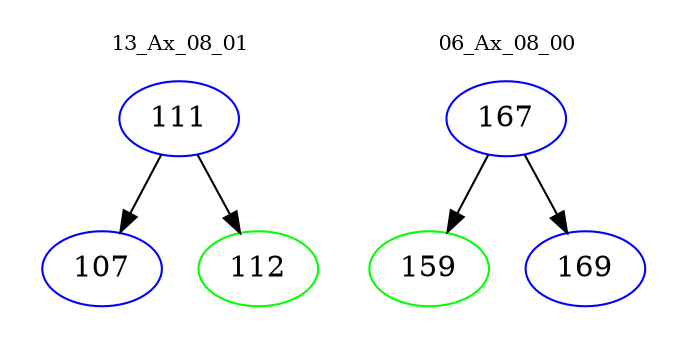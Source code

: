 digraph{
subgraph cluster_0 {
color = white
label = "13_Ax_08_01";
fontsize=10;
T0_111 [label="111", color="blue"]
T0_111 -> T0_107 [color="black"]
T0_107 [label="107", color="blue"]
T0_111 -> T0_112 [color="black"]
T0_112 [label="112", color="green"]
}
subgraph cluster_1 {
color = white
label = "06_Ax_08_00";
fontsize=10;
T1_167 [label="167", color="blue"]
T1_167 -> T1_159 [color="black"]
T1_159 [label="159", color="green"]
T1_167 -> T1_169 [color="black"]
T1_169 [label="169", color="blue"]
}
}
